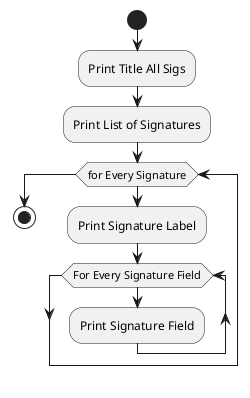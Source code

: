 @startuml
start
:Print Title All Sigs;
:Print List of Signatures;
while (for Every Signature)
:Print Signature Label;
while(For Every Signature Field)
:Print Signature Field;
endwhile
endwhile
stop
@enduml

